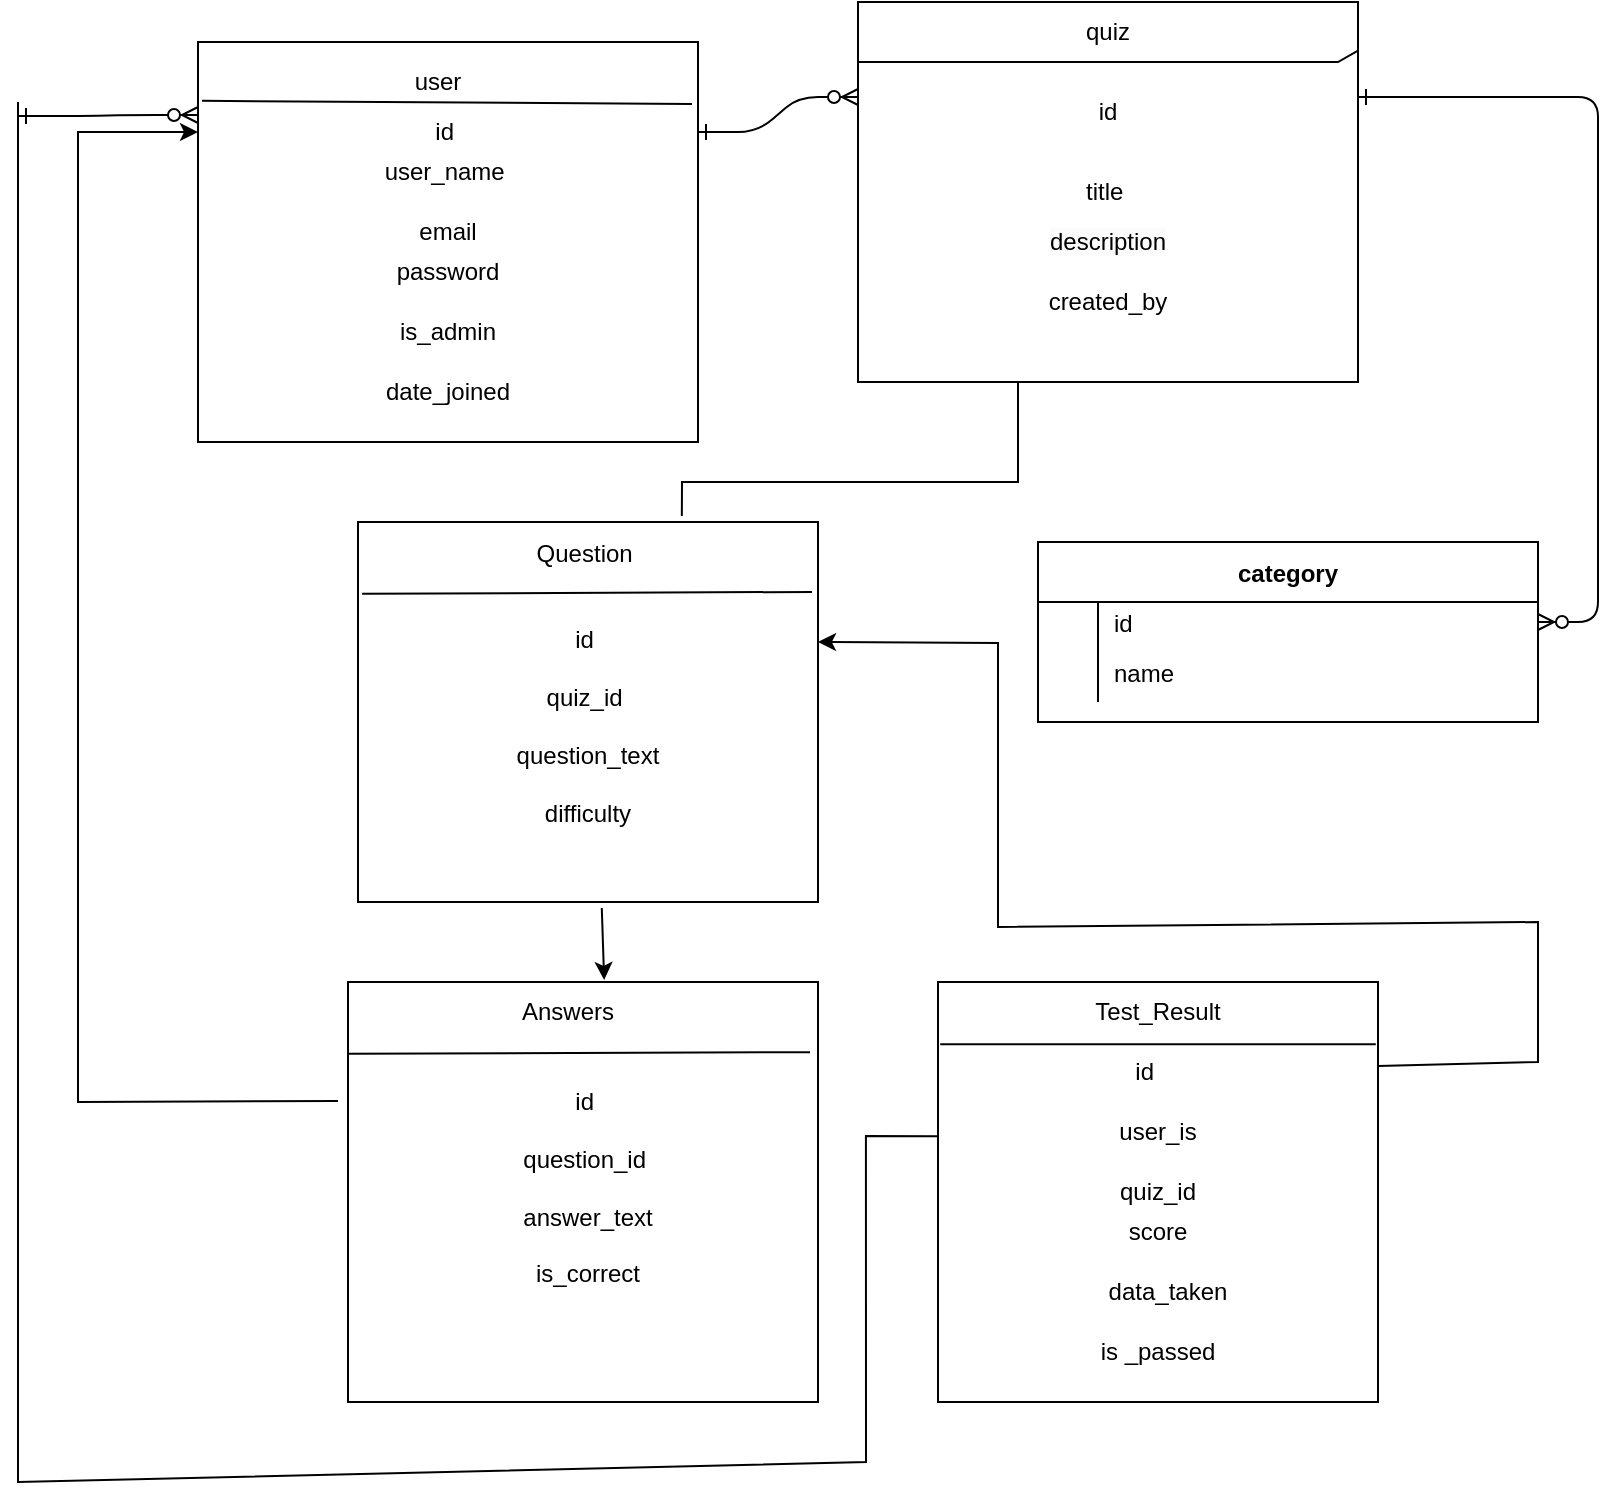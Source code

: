 <mxfile version="26.0.3">
  <diagram id="R2lEEEUBdFMjLlhIrx00" name="Page-1">
    <mxGraphModel dx="868" dy="468" grid="1" gridSize="10" guides="1" tooltips="1" connect="1" arrows="1" fold="1" page="1" pageScale="1" pageWidth="850" pageHeight="1100" math="0" shadow="0" extFonts="Permanent Marker^https://fonts.googleapis.com/css?family=Permanent+Marker">
      <root>
        <mxCell id="0" />
        <mxCell id="1" parent="0" />
        <mxCell id="C-vyLk0tnHw3VtMMgP7b-1" value="" style="edgeStyle=entityRelationEdgeStyle;endArrow=ERzeroToMany;startArrow=ERone;endFill=1;startFill=0;exitX=1;exitY=0.5;exitDx=0;exitDy=0;entryX=0;entryY=0.25;entryDx=0;entryDy=0;" parent="1" source="D7cCwQMmbrZFpoqy-v3R-30" target="D7cCwQMmbrZFpoqy-v3R-36" edge="1">
          <mxGeometry width="100" height="100" relative="1" as="geometry">
            <mxPoint x="370" y="150" as="sourcePoint" />
            <mxPoint x="450" y="180" as="targetPoint" />
          </mxGeometry>
        </mxCell>
        <mxCell id="C-vyLk0tnHw3VtMMgP7b-12" value="" style="edgeStyle=entityRelationEdgeStyle;endArrow=ERzeroToMany;startArrow=ERone;endFill=1;startFill=0;exitX=1;exitY=0.25;exitDx=0;exitDy=0;" parent="1" source="D7cCwQMmbrZFpoqy-v3R-36" target="C-vyLk0tnHw3VtMMgP7b-17" edge="1">
          <mxGeometry width="100" height="100" relative="1" as="geometry">
            <mxPoint x="700" y="165" as="sourcePoint" />
            <mxPoint x="460" y="205" as="targetPoint" />
          </mxGeometry>
        </mxCell>
        <mxCell id="C-vyLk0tnHw3VtMMgP7b-13" value="category" style="shape=table;startSize=30;container=1;collapsible=1;childLayout=tableLayout;fixedRows=1;rowLines=0;fontStyle=1;align=center;resizeLast=1;" parent="1" vertex="1">
          <mxGeometry x="540" y="370" width="250" height="90" as="geometry" />
        </mxCell>
        <mxCell id="C-vyLk0tnHw3VtMMgP7b-17" value="" style="shape=partialRectangle;collapsible=0;dropTarget=0;pointerEvents=0;fillColor=none;points=[[0,0.5],[1,0.5]];portConstraint=eastwest;top=0;left=0;right=0;bottom=0;" parent="C-vyLk0tnHw3VtMMgP7b-13" vertex="1">
          <mxGeometry y="30" width="250" height="20" as="geometry" />
        </mxCell>
        <mxCell id="C-vyLk0tnHw3VtMMgP7b-18" value="" style="shape=partialRectangle;overflow=hidden;connectable=0;fillColor=none;top=0;left=0;bottom=0;right=0;" parent="C-vyLk0tnHw3VtMMgP7b-17" vertex="1">
          <mxGeometry width="30" height="20" as="geometry">
            <mxRectangle width="30" height="20" as="alternateBounds" />
          </mxGeometry>
        </mxCell>
        <mxCell id="C-vyLk0tnHw3VtMMgP7b-19" value="id " style="shape=partialRectangle;overflow=hidden;connectable=0;fillColor=none;top=0;left=0;bottom=0;right=0;align=left;spacingLeft=6;" parent="C-vyLk0tnHw3VtMMgP7b-17" vertex="1">
          <mxGeometry x="30" width="220" height="20" as="geometry">
            <mxRectangle width="220" height="20" as="alternateBounds" />
          </mxGeometry>
        </mxCell>
        <mxCell id="C-vyLk0tnHw3VtMMgP7b-20" value="" style="shape=partialRectangle;collapsible=0;dropTarget=0;pointerEvents=0;fillColor=none;points=[[0,0.5],[1,0.5]];portConstraint=eastwest;top=0;left=0;right=0;bottom=0;" parent="C-vyLk0tnHw3VtMMgP7b-13" vertex="1">
          <mxGeometry y="50" width="250" height="30" as="geometry" />
        </mxCell>
        <mxCell id="C-vyLk0tnHw3VtMMgP7b-21" value="" style="shape=partialRectangle;overflow=hidden;connectable=0;fillColor=none;top=0;left=0;bottom=0;right=0;" parent="C-vyLk0tnHw3VtMMgP7b-20" vertex="1">
          <mxGeometry width="30" height="30" as="geometry">
            <mxRectangle width="30" height="30" as="alternateBounds" />
          </mxGeometry>
        </mxCell>
        <mxCell id="C-vyLk0tnHw3VtMMgP7b-22" value="name" style="shape=partialRectangle;overflow=hidden;connectable=0;fillColor=none;top=0;left=0;bottom=0;right=0;align=left;spacingLeft=6;" parent="C-vyLk0tnHw3VtMMgP7b-20" vertex="1">
          <mxGeometry x="30" width="220" height="30" as="geometry">
            <mxRectangle width="220" height="30" as="alternateBounds" />
          </mxGeometry>
        </mxCell>
        <mxCell id="D7cCwQMmbrZFpoqy-v3R-2" value="" style="rounded=0;whiteSpace=wrap;html=1;" vertex="1" parent="1">
          <mxGeometry x="120" y="120" width="250" height="200" as="geometry" />
        </mxCell>
        <mxCell id="D7cCwQMmbrZFpoqy-v3R-3" value="" style="endArrow=none;html=1;rounded=0;entryX=0.008;entryY=0.147;entryDx=0;entryDy=0;entryPerimeter=0;exitX=0.988;exitY=0.155;exitDx=0;exitDy=0;exitPerimeter=0;" edge="1" parent="1" source="D7cCwQMmbrZFpoqy-v3R-2" target="D7cCwQMmbrZFpoqy-v3R-2">
          <mxGeometry width="50" height="50" relative="1" as="geometry">
            <mxPoint x="367" y="160" as="sourcePoint" />
            <mxPoint x="450" y="220" as="targetPoint" />
          </mxGeometry>
        </mxCell>
        <mxCell id="D7cCwQMmbrZFpoqy-v3R-4" value="user" style="text;html=1;align=center;verticalAlign=middle;whiteSpace=wrap;rounded=0;" vertex="1" parent="1">
          <mxGeometry x="120" y="130" width="240" height="20" as="geometry" />
        </mxCell>
        <mxCell id="D7cCwQMmbrZFpoqy-v3R-6" value="" style="rounded=0;whiteSpace=wrap;html=1;" vertex="1" parent="1">
          <mxGeometry x="450" y="100" width="250" height="190" as="geometry" />
        </mxCell>
        <mxCell id="D7cCwQMmbrZFpoqy-v3R-7" value="" style="endArrow=none;html=1;rounded=0;exitX=0;exitY=0.25;exitDx=0;exitDy=0;" edge="1" parent="1" source="D7cCwQMmbrZFpoqy-v3R-6" target="D7cCwQMmbrZFpoqy-v3R-6">
          <mxGeometry width="50" height="50" relative="1" as="geometry">
            <mxPoint x="400" y="270" as="sourcePoint" />
            <mxPoint x="450" y="220" as="targetPoint" />
            <Array as="points">
              <mxPoint x="450" y="130" />
              <mxPoint x="690" y="130" />
            </Array>
          </mxGeometry>
        </mxCell>
        <mxCell id="D7cCwQMmbrZFpoqy-v3R-9" value="quiz" style="text;html=1;align=center;verticalAlign=middle;whiteSpace=wrap;rounded=0;" vertex="1" parent="1">
          <mxGeometry x="450" y="100" width="250" height="30" as="geometry" />
        </mxCell>
        <mxCell id="D7cCwQMmbrZFpoqy-v3R-14" value="" style="rounded=0;whiteSpace=wrap;html=1;" vertex="1" parent="1">
          <mxGeometry x="200" y="360" width="230" height="190" as="geometry" />
        </mxCell>
        <mxCell id="D7cCwQMmbrZFpoqy-v3R-16" value="" style="endArrow=none;html=1;rounded=0;entryX=0.32;entryY=1;entryDx=0;entryDy=0;entryPerimeter=0;exitX=0.704;exitY=-0.016;exitDx=0;exitDy=0;exitPerimeter=0;" edge="1" parent="1" source="D7cCwQMmbrZFpoqy-v3R-14" target="D7cCwQMmbrZFpoqy-v3R-6">
          <mxGeometry width="50" height="50" relative="1" as="geometry">
            <mxPoint x="360" y="340" as="sourcePoint" />
            <mxPoint x="530" y="340" as="targetPoint" />
            <Array as="points">
              <mxPoint x="362" y="340" />
              <mxPoint x="530" y="340" />
            </Array>
          </mxGeometry>
        </mxCell>
        <mxCell id="D7cCwQMmbrZFpoqy-v3R-17" value="Question&amp;nbsp;&lt;div&gt;&lt;br&gt;&lt;/div&gt;&lt;div&gt;&lt;br&gt;&lt;/div&gt;&lt;div&gt;id&amp;nbsp;&lt;/div&gt;&lt;div&gt;&lt;br&gt;&lt;/div&gt;&lt;div&gt;quiz_id&amp;nbsp;&lt;/div&gt;&lt;div&gt;&lt;br&gt;&lt;/div&gt;&lt;div&gt;question_text&lt;/div&gt;&lt;div&gt;&lt;br&gt;&lt;/div&gt;&lt;div&gt;difficulty&lt;/div&gt;&lt;div&gt;&lt;br&gt;&lt;/div&gt;&lt;div&gt;&lt;br&gt;&lt;/div&gt;" style="text;html=1;align=center;verticalAlign=middle;whiteSpace=wrap;rounded=0;" vertex="1" parent="1">
          <mxGeometry x="200" y="360" width="230" height="190" as="geometry" />
        </mxCell>
        <mxCell id="D7cCwQMmbrZFpoqy-v3R-19" value="" style="endArrow=none;html=1;rounded=0;exitX=0.009;exitY=0.189;exitDx=0;exitDy=0;exitPerimeter=0;entryX=0.987;entryY=0.184;entryDx=0;entryDy=0;entryPerimeter=0;" edge="1" parent="1" source="D7cCwQMmbrZFpoqy-v3R-17" target="D7cCwQMmbrZFpoqy-v3R-17">
          <mxGeometry width="50" height="50" relative="1" as="geometry">
            <mxPoint x="210" y="399" as="sourcePoint" />
            <mxPoint x="420" y="390" as="targetPoint" />
          </mxGeometry>
        </mxCell>
        <mxCell id="D7cCwQMmbrZFpoqy-v3R-23" value="" style="rounded=0;whiteSpace=wrap;html=1;" vertex="1" parent="1">
          <mxGeometry x="195" y="590" width="235" height="210" as="geometry" />
        </mxCell>
        <mxCell id="D7cCwQMmbrZFpoqy-v3R-24" value="" style="endArrow=classic;html=1;rounded=0;entryX=0.545;entryY=-0.005;entryDx=0;entryDy=0;entryPerimeter=0;exitX=0.53;exitY=1.016;exitDx=0;exitDy=0;exitPerimeter=0;" edge="1" parent="1" source="D7cCwQMmbrZFpoqy-v3R-17" target="D7cCwQMmbrZFpoqy-v3R-23">
          <mxGeometry width="50" height="50" relative="1" as="geometry">
            <mxPoint x="380" y="710" as="sourcePoint" />
            <mxPoint x="430" y="660" as="targetPoint" />
          </mxGeometry>
        </mxCell>
        <mxCell id="D7cCwQMmbrZFpoqy-v3R-25" value="" style="endArrow=none;html=1;rounded=0;exitX=0;exitY=0.171;exitDx=0;exitDy=0;exitPerimeter=0;entryX=0.983;entryY=0.167;entryDx=0;entryDy=0;entryPerimeter=0;" edge="1" parent="1" source="D7cCwQMmbrZFpoqy-v3R-23" target="D7cCwQMmbrZFpoqy-v3R-23">
          <mxGeometry width="50" height="50" relative="1" as="geometry">
            <mxPoint x="380" y="710" as="sourcePoint" />
            <mxPoint x="426" y="633" as="targetPoint" />
          </mxGeometry>
        </mxCell>
        <mxCell id="D7cCwQMmbrZFpoqy-v3R-26" value="Answers" style="text;html=1;align=center;verticalAlign=middle;whiteSpace=wrap;rounded=0;" vertex="1" parent="1">
          <mxGeometry x="190" y="590" width="230" height="30" as="geometry" />
        </mxCell>
        <mxCell id="D7cCwQMmbrZFpoqy-v3R-27" value="id&amp;nbsp;&lt;div&gt;&lt;br&gt;&lt;/div&gt;&lt;div&gt;question_id&amp;nbsp;&lt;/div&gt;&lt;div&gt;&lt;br&gt;&lt;/div&gt;&lt;div&gt;answer_text&lt;/div&gt;&lt;div&gt;&lt;br&gt;&lt;/div&gt;&lt;div&gt;is_correct&lt;/div&gt;&lt;div&gt;&lt;br&gt;&lt;/div&gt;" style="text;html=1;align=center;verticalAlign=middle;whiteSpace=wrap;rounded=0;" vertex="1" parent="1">
          <mxGeometry x="200" y="630" width="230" height="140" as="geometry" />
        </mxCell>
        <mxCell id="D7cCwQMmbrZFpoqy-v3R-30" value="id&amp;nbsp;" style="text;html=1;align=center;verticalAlign=middle;whiteSpace=wrap;rounded=0;" vertex="1" parent="1">
          <mxGeometry x="120" y="150" width="250" height="30" as="geometry" />
        </mxCell>
        <mxCell id="D7cCwQMmbrZFpoqy-v3R-31" value="user_name&amp;nbsp;" style="text;html=1;align=center;verticalAlign=middle;whiteSpace=wrap;rounded=0;" vertex="1" parent="1">
          <mxGeometry x="120" y="170" width="250" height="30" as="geometry" />
        </mxCell>
        <mxCell id="D7cCwQMmbrZFpoqy-v3R-32" value="email" style="text;html=1;align=center;verticalAlign=middle;whiteSpace=wrap;rounded=0;" vertex="1" parent="1">
          <mxGeometry x="120" y="200" width="250" height="30" as="geometry" />
        </mxCell>
        <mxCell id="D7cCwQMmbrZFpoqy-v3R-33" value="password" style="text;html=1;align=center;verticalAlign=middle;whiteSpace=wrap;rounded=0;" vertex="1" parent="1">
          <mxGeometry x="120" y="220" width="250" height="30" as="geometry" />
        </mxCell>
        <mxCell id="D7cCwQMmbrZFpoqy-v3R-34" value="is_admin" style="text;html=1;align=center;verticalAlign=middle;whiteSpace=wrap;rounded=0;" vertex="1" parent="1">
          <mxGeometry x="120" y="250" width="250" height="30" as="geometry" />
        </mxCell>
        <mxCell id="D7cCwQMmbrZFpoqy-v3R-35" value="date_joined" style="text;html=1;align=center;verticalAlign=middle;whiteSpace=wrap;rounded=0;" vertex="1" parent="1">
          <mxGeometry x="120" y="280" width="250" height="30" as="geometry" />
        </mxCell>
        <mxCell id="D7cCwQMmbrZFpoqy-v3R-36" value="id" style="text;html=1;align=center;verticalAlign=middle;whiteSpace=wrap;rounded=0;" vertex="1" parent="1">
          <mxGeometry x="450" y="140" width="250" height="30" as="geometry" />
        </mxCell>
        <mxCell id="D7cCwQMmbrZFpoqy-v3R-37" value="title&amp;nbsp;" style="text;html=1;align=center;verticalAlign=middle;whiteSpace=wrap;rounded=0;" vertex="1" parent="1">
          <mxGeometry x="450" y="180" width="250" height="30" as="geometry" />
        </mxCell>
        <mxCell id="D7cCwQMmbrZFpoqy-v3R-38" value="&#xa;&lt;br class=&quot;Apple-interchange-newline&quot;&gt;&lt;span style=&quot;color: rgb(0, 0, 0); font-family: Helvetica; font-size: 12px; font-style: normal; font-variant-ligatures: normal; font-variant-caps: normal; font-weight: 400; letter-spacing: normal; orphans: 2; text-align: center; text-indent: 0px; text-transform: none; widows: 2; word-spacing: 0px; -webkit-text-stroke-width: 0px; white-space: normal; background-color: rgb(251, 251, 251); text-decoration-thickness: initial; text-decoration-style: initial; text-decoration-color: initial; display: inline !important; float: none;&quot;&gt;description&lt;/span&gt;&#xa;&#xa;" style="text;html=1;align=center;verticalAlign=middle;whiteSpace=wrap;rounded=0;" vertex="1" parent="1">
          <mxGeometry x="450" y="205" width="250" height="30" as="geometry" />
        </mxCell>
        <mxCell id="D7cCwQMmbrZFpoqy-v3R-39" value="created_by" style="text;html=1;align=center;verticalAlign=middle;whiteSpace=wrap;rounded=0;" vertex="1" parent="1">
          <mxGeometry x="450" y="235" width="250" height="30" as="geometry" />
        </mxCell>
        <mxCell id="D7cCwQMmbrZFpoqy-v3R-41" value="" style="endArrow=classic;html=1;rounded=0;exitX=-0.004;exitY=0.319;exitDx=0;exitDy=0;exitPerimeter=0;entryX=0;entryY=0.5;entryDx=0;entryDy=0;" edge="1" parent="1" target="D7cCwQMmbrZFpoqy-v3R-30">
          <mxGeometry width="50" height="50" relative="1" as="geometry">
            <mxPoint x="190.0" y="649.49" as="sourcePoint" />
            <mxPoint x="115.94" y="150" as="targetPoint" />
            <Array as="points">
              <mxPoint x="60" y="650" />
              <mxPoint x="60" y="165" />
              <mxPoint x="90" y="165" />
            </Array>
          </mxGeometry>
        </mxCell>
        <mxCell id="D7cCwQMmbrZFpoqy-v3R-42" value="" style="rounded=0;whiteSpace=wrap;html=1;" vertex="1" parent="1">
          <mxGeometry x="490" y="590" width="220" height="210" as="geometry" />
        </mxCell>
        <mxCell id="D7cCwQMmbrZFpoqy-v3R-43" value="" style="endArrow=none;html=1;rounded=0;entryX=0.995;entryY=0.148;entryDx=0;entryDy=0;entryPerimeter=0;exitX=0.005;exitY=0.148;exitDx=0;exitDy=0;exitPerimeter=0;" edge="1" parent="1" source="D7cCwQMmbrZFpoqy-v3R-42" target="D7cCwQMmbrZFpoqy-v3R-42">
          <mxGeometry width="50" height="50" relative="1" as="geometry">
            <mxPoint x="390" y="770" as="sourcePoint" />
            <mxPoint x="440" y="720" as="targetPoint" />
          </mxGeometry>
        </mxCell>
        <mxCell id="D7cCwQMmbrZFpoqy-v3R-44" value="Test_Result" style="text;html=1;align=center;verticalAlign=middle;whiteSpace=wrap;rounded=0;" vertex="1" parent="1">
          <mxGeometry x="490" y="590" width="220" height="30" as="geometry" />
        </mxCell>
        <mxCell id="D7cCwQMmbrZFpoqy-v3R-45" value="id&amp;nbsp;" style="text;html=1;align=center;verticalAlign=middle;whiteSpace=wrap;rounded=0;" vertex="1" parent="1">
          <mxGeometry x="490" y="620" width="210" height="30" as="geometry" />
        </mxCell>
        <mxCell id="D7cCwQMmbrZFpoqy-v3R-46" value="user_is" style="text;html=1;align=center;verticalAlign=middle;whiteSpace=wrap;rounded=0;" vertex="1" parent="1">
          <mxGeometry x="495" y="650" width="210" height="30" as="geometry" />
        </mxCell>
        <mxCell id="D7cCwQMmbrZFpoqy-v3R-47" value="quiz_id&lt;span style=&quot;color: rgba(0, 0, 0, 0); font-family: monospace; font-size: 0px; text-align: start; text-wrap-mode: nowrap;&quot;&gt;%3CmxGraphModel%3E%3Croot%3E%3CmxCell%20id%3D%220%22%2F%3E%3CmxCell%20id%3D%221%22%20parent%3D%220%22%2F%3E%3CmxCell%20id%3D%222%22%20value%3D%22user_is%22%20style%3D%22text%3Bhtml%3D1%3Balign%3Dcenter%3BverticalAlign%3Dmiddle%3BwhiteSpace%3Dwrap%3Brounded%3D0%3B%22%20vertex%3D%221%22%20parent%3D%221%22%3E%3CmxGeometry%20x%3D%22495%22%20y%3D%22650%22%20width%3D%22210%22%20height%3D%2230%22%20as%3D%22geometry%22%2F%3E%3C%2FmxCell%3E%3C%2Froot%3E%3C%2FmxGraphModel%3E&lt;/span&gt;" style="text;html=1;align=center;verticalAlign=middle;whiteSpace=wrap;rounded=0;" vertex="1" parent="1">
          <mxGeometry x="495" y="680" width="210" height="30" as="geometry" />
        </mxCell>
        <mxCell id="D7cCwQMmbrZFpoqy-v3R-48" value="score&lt;span style=&quot;color: rgba(0, 0, 0, 0); font-family: monospace; font-size: 0px; text-align: start; text-wrap-mode: nowrap;&quot;&gt;%3CmxGraphModel%3E%3Croot%3E%3CmxCell%20id%3D%220%22%2F%3E%3CmxCell%20id%3D%221%22%20parent%3D%220%22%2F%3E%3CmxCell%20id%3D%222%22%20value%3D%22quiz_id%26lt%3Bspan%20style%3D%26quot%3Bcolor%3A%20rgba(0%2C%200%2C%200%2C%200)%3B%20font-family%3A%20monospace%3B%20font-size%3A%200px%3B%20text-align%3A%20start%3B%20text-wrap-mode%3A%20nowrap%3B%26quot%3B%26gt%3B%253CmxGraphModel%253E%253Croot%253E%253CmxCell%2520id%253D%25220%2522%252F%253E%253CmxCell%2520id%253D%25221%2522%2520parent%253D%25220%2522%252F%253E%253CmxCell%2520id%253D%25222%2522%2520value%253D%2522user_is%2522%2520style%253D%2522text%253Bhtml%253D1%253Balign%253Dcenter%253BverticalAlign%253Dmiddle%253BwhiteSpace%253Dwrap%253Brounded%253D0%253B%2522%2520vertex%253D%25221%2522%2520parent%253D%25221%2522%253E%253CmxGeometry%2520x%253D%2522495%2522%2520y%253D%2522650%2522%2520width%253D%2522210%2522%2520height%253D%252230%2522%2520as%253D%2522geometry%2522%252F%253E%253C%252FmxCell%253E%253C%252Froot%253E%253C%252FmxGraphModel%253E%26lt%3B%2Fspan%26gt%3B%22%20style%3D%22text%3Bhtml%3D1%3Balign%3Dcenter%3BverticalAlign%3Dmiddle%3BwhiteSpace%3Dwrap%3Brounded%3D0%3B%22%20vertex%3D%221%22%20parent%3D%221%22%3E%3CmxGeometry%20x%3D%22495%22%20y%3D%22680%22%20width%3D%22210%22%20height%3D%2230%22%20as%3D%22geometry%22%2F%3E%3C%2FmxCell%3E%3C%2Froot%3E%3C%2FmxGraphModel%3E&lt;/span&gt;" style="text;html=1;align=center;verticalAlign=middle;whiteSpace=wrap;rounded=0;" vertex="1" parent="1">
          <mxGeometry x="495" y="700" width="210" height="30" as="geometry" />
        </mxCell>
        <mxCell id="D7cCwQMmbrZFpoqy-v3R-49" value="data_taken" style="text;html=1;align=center;verticalAlign=middle;whiteSpace=wrap;rounded=0;" vertex="1" parent="1">
          <mxGeometry x="500" y="730" width="210" height="30" as="geometry" />
        </mxCell>
        <mxCell id="D7cCwQMmbrZFpoqy-v3R-50" value="is _passed" style="text;html=1;align=center;verticalAlign=middle;whiteSpace=wrap;rounded=0;" vertex="1" parent="1">
          <mxGeometry x="495" y="760" width="210" height="30" as="geometry" />
        </mxCell>
        <mxCell id="D7cCwQMmbrZFpoqy-v3R-51" value="" style="endArrow=classic;html=1;rounded=0;entryX=1;entryY=0.25;entryDx=0;entryDy=0;exitX=1;exitY=0.2;exitDx=0;exitDy=0;exitPerimeter=0;" edge="1" parent="1" source="D7cCwQMmbrZFpoqy-v3R-42">
          <mxGeometry width="50" height="50" relative="1" as="geometry">
            <mxPoint x="790" y="630" as="sourcePoint" />
            <mxPoint x="430" y="420" as="targetPoint" />
            <Array as="points">
              <mxPoint x="790" y="630" />
              <mxPoint x="790" y="560" />
              <mxPoint x="520" y="562.5" />
              <mxPoint x="520" y="420.5" />
            </Array>
          </mxGeometry>
        </mxCell>
        <mxCell id="D7cCwQMmbrZFpoqy-v3R-55" value="" style="endArrow=none;html=1;rounded=0;entryX=-0.018;entryY=0.367;entryDx=0;entryDy=0;entryPerimeter=0;" edge="1" parent="1">
          <mxGeometry width="50" height="50" relative="1" as="geometry">
            <mxPoint x="30" y="150" as="sourcePoint" />
            <mxPoint x="490.0" y="667.07" as="targetPoint" />
            <Array as="points">
              <mxPoint x="30" y="840" />
              <mxPoint x="454" y="830" />
              <mxPoint x="453.96" y="667" />
            </Array>
          </mxGeometry>
        </mxCell>
        <mxCell id="D7cCwQMmbrZFpoqy-v3R-57" value="" style="edgeStyle=entityRelationEdgeStyle;endArrow=ERzeroToMany;startArrow=ERone;endFill=1;startFill=0;entryX=0;entryY=0.25;entryDx=0;entryDy=0;" edge="1" parent="1">
          <mxGeometry width="100" height="100" relative="1" as="geometry">
            <mxPoint x="30" y="157" as="sourcePoint" />
            <mxPoint x="120" y="156.5" as="targetPoint" />
            <Array as="points">
              <mxPoint x="70" y="168.5" />
            </Array>
          </mxGeometry>
        </mxCell>
      </root>
    </mxGraphModel>
  </diagram>
</mxfile>
